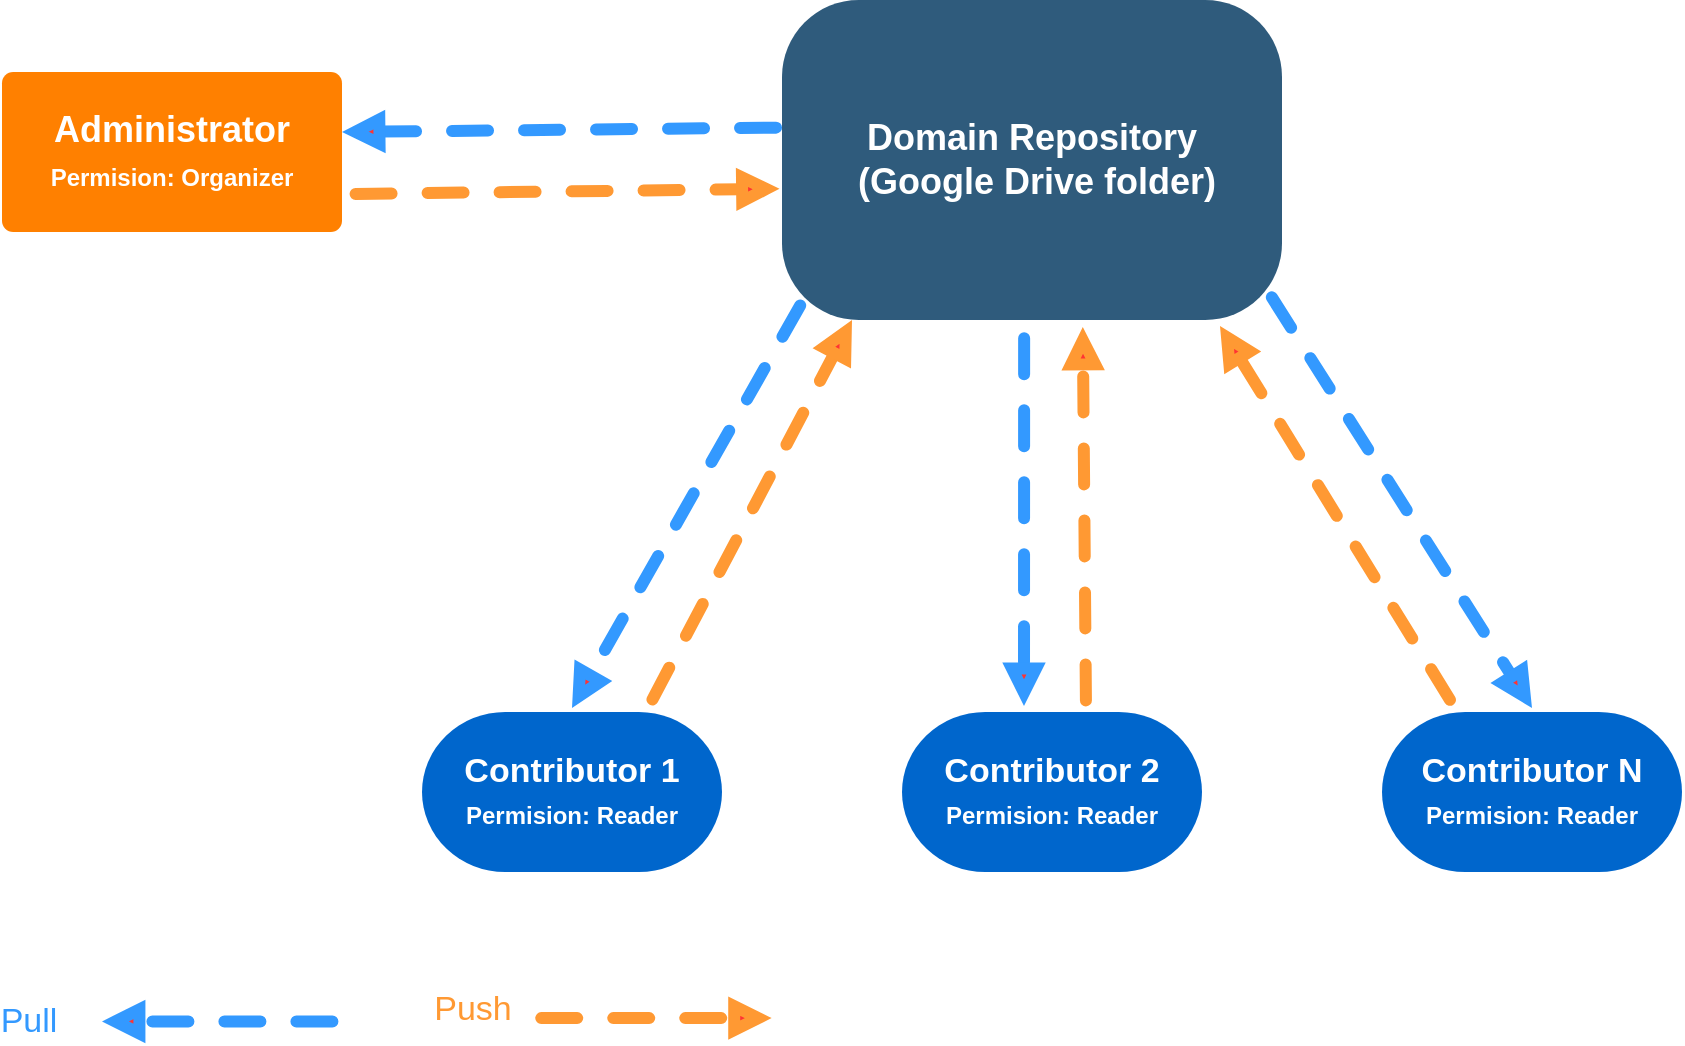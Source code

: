 <mxfile version="24.6.1" type="device">
  <diagram id="6a731a19-8d31-9384-78a2-239565b7b9f0" name="Page-1">
    <mxGraphModel dx="1301" dy="600" grid="0" gridSize="10" guides="1" tooltips="1" connect="1" arrows="1" fold="1" page="1" pageScale="1" pageWidth="1169" pageHeight="827" background="#ffffff" math="0" shadow="0">
      <root>
        <mxCell id="0" />
        <mxCell id="1" parent="0" />
        <mxCell id="1753" value="Contributor 1&lt;div&gt;&lt;span style=&quot;font-size: 12px;&quot;&gt;Permision: Reader&lt;/span&gt;&lt;br&gt;&lt;/div&gt;" style="rounded=1;whiteSpace=wrap;html=1;shadow=0;labelBackgroundColor=none;strokeColor=none;strokeWidth=3;fillColor=#0066CC;fontFamily=Helvetica;fontSize=17;fontColor=#FFFFFF;align=center;spacing=5;fontStyle=1;arcSize=52;perimeterSpacing=2;" parent="1" vertex="1">
          <mxGeometry x="390" y="476" width="150" height="80" as="geometry" />
        </mxCell>
        <mxCell id="1764" value="Administrator&lt;div&gt;&lt;font style=&quot;font-size: 12px;&quot;&gt;Permision: Organizer&lt;/font&gt;&lt;/div&gt;" style="rounded=1;whiteSpace=wrap;html=1;shadow=0;labelBackgroundColor=none;strokeColor=none;strokeWidth=3;fillColor=#FF8000;fontFamily=Helvetica;fontSize=18;fontColor=#FFFFFF;align=center;spacing=5;fontStyle=1;arcSize=7;perimeterSpacing=2;" parent="1" vertex="1">
          <mxGeometry x="180" y="156" width="170" height="80" as="geometry" />
        </mxCell>
        <mxCell id="M4xMk65OGsmEsW8h9o01-1798" value="Contributor 2&lt;div&gt;&lt;span style=&quot;font-size: 12px;&quot;&gt;Permision: Reader&lt;/span&gt;&lt;br&gt;&lt;/div&gt;" style="rounded=1;whiteSpace=wrap;html=1;shadow=0;labelBackgroundColor=none;strokeColor=none;strokeWidth=3;fillColor=#0066CC;fontFamily=Helvetica;fontSize=17;fontColor=#FFFFFF;align=center;spacing=5;fontStyle=1;arcSize=52;perimeterSpacing=2;" parent="1" vertex="1">
          <mxGeometry x="630" y="476" width="150" height="80" as="geometry" />
        </mxCell>
        <mxCell id="M4xMk65OGsmEsW8h9o01-1800" value="Contributor N&lt;div&gt;&lt;span style=&quot;font-size: 12px;&quot;&gt;Permision: Reader&lt;/span&gt;&lt;br&gt;&lt;/div&gt;" style="rounded=1;whiteSpace=wrap;html=1;shadow=0;labelBackgroundColor=none;strokeColor=none;strokeWidth=3;fillColor=#0066CC;fontFamily=Helvetica;fontSize=17;fontColor=#FFFFFF;align=center;spacing=5;fontStyle=1;arcSize=52;perimeterSpacing=2;" parent="1" vertex="1">
          <mxGeometry x="870" y="476" width="150" height="80" as="geometry" />
        </mxCell>
        <mxCell id="PDFZdgZ4Ve9ZiEaHfr4G-1765" value="" style="endArrow=block;html=1;rounded=0;exitX=1;exitY=0.75;exitDx=0;exitDy=0;dashed=1;strokeWidth=6;flowAnimation=1;startFillColor=#3333FF;endFillColor=#FF3333;endFill=1;shadow=0;fixDash=0;fillColor=#d80073;strokeColor=#FF9933;anchorPointDirection=0;entryX=0.003;entryY=0.588;entryDx=0;entryDy=0;entryPerimeter=0;linecap=round;movable=1;resizable=1;rotatable=1;deletable=1;editable=1;locked=0;connectable=1;" parent="1" source="1764" target="1749" edge="1">
          <mxGeometry width="50" height="50" relative="1" as="geometry">
            <mxPoint x="590" y="236" as="sourcePoint" />
            <mxPoint x="720" y="227" as="targetPoint" />
            <Array as="points" />
          </mxGeometry>
        </mxCell>
        <mxCell id="1749" value="Domain&amp;nbsp;&lt;span style=&quot;background-color: initial;&quot;&gt;Repository&lt;/span&gt;&lt;div style=&quot;font-size: 18px;&quot;&gt;&amp;nbsp;(&lt;span style=&quot;background-color: initial;&quot;&gt;Google Drive folder)&lt;/span&gt;&lt;/div&gt;" style="rounded=1;whiteSpace=wrap;html=1;shadow=0;labelBackgroundColor=none;strokeColor=none;strokeWidth=3;fillColor=#2F5B7C;fontFamily=Helvetica;fontSize=18;fontColor=#FFFFFF;align=center;fontStyle=1;spacing=5;arcSize=24;perimeterSpacing=2;fillOpacity=100;" parent="1" vertex="1">
          <mxGeometry x="570" y="120" width="250" height="160" as="geometry" />
        </mxCell>
        <mxCell id="PDFZdgZ4Ve9ZiEaHfr4G-1766" value="" style="endArrow=block;html=1;rounded=0;exitX=0.015;exitY=0.401;exitDx=0;exitDy=0;dashed=1;strokeWidth=6;flowAnimation=1;startFillColor=#3333FF;endFillColor=#FF3333;endFill=1;shadow=0;fixDash=0;fillColor=#d80073;strokeColor=#3399FF;anchorPointDirection=0;exitPerimeter=0;linecap=round;" parent="1" source="1749" edge="1">
          <mxGeometry width="50" height="50" relative="1" as="geometry">
            <mxPoint x="382" y="237" as="sourcePoint" />
            <mxPoint x="350" y="186" as="targetPoint" />
            <Array as="points" />
          </mxGeometry>
        </mxCell>
        <mxCell id="PDFZdgZ4Ve9ZiEaHfr4G-1775" value="&lt;font style=&quot;font-size: 17px;&quot;&gt;Push&lt;/font&gt;" style="edgeLabel;html=1;align=center;verticalAlign=middle;resizable=0;points=[];labelBackgroundColor=none;fontColor=#FF9933;fontSize=17;" parent="PDFZdgZ4Ve9ZiEaHfr4G-1766" vertex="1" connectable="0">
          <mxGeometry x="-0.22" y="3" relative="1" as="geometry">
            <mxPoint x="-71" y="437" as="offset" />
          </mxGeometry>
        </mxCell>
        <mxCell id="PDFZdgZ4Ve9ZiEaHfr4G-1767" value="" style="endArrow=block;html=1;rounded=0;exitX=0.392;exitY=1.002;exitDx=0;exitDy=0;dashed=1;strokeWidth=6;flowAnimation=1;startFillColor=#3333FF;endFillColor=#FF3333;endFill=1;shadow=0;fixDash=0;fillColor=#d80073;strokeColor=#3399FF;anchorPointDirection=0;exitPerimeter=0;linecap=round;" parent="1" edge="1">
          <mxGeometry width="50" height="50" relative="1" as="geometry">
            <mxPoint x="691.068" y="284.328" as="sourcePoint" />
            <mxPoint x="691" y="473" as="targetPoint" />
            <Array as="points" />
          </mxGeometry>
        </mxCell>
        <mxCell id="PDFZdgZ4Ve9ZiEaHfr4G-1768" value="" style="endArrow=block;html=1;rounded=0;dashed=1;strokeWidth=6;flowAnimation=1;startFillColor=#3333FF;endFillColor=#FF3333;endFill=1;shadow=0;fixDash=0;fillColor=#d80073;strokeColor=#FF9933;anchorPointDirection=0;linecap=round;entryX=0.6;entryY=1.009;entryDx=0;entryDy=0;entryPerimeter=0;" parent="1" edge="1" target="1749">
          <mxGeometry width="50" height="50" relative="1" as="geometry">
            <mxPoint x="722" y="475" as="sourcePoint" />
            <mxPoint x="719" y="283" as="targetPoint" />
            <Array as="points" />
          </mxGeometry>
        </mxCell>
        <mxCell id="PDFZdgZ4Ve9ZiEaHfr4G-1769" value="" style="endArrow=block;html=1;rounded=0;exitX=0.053;exitY=0.918;exitDx=0;exitDy=0;dashed=1;strokeWidth=6;flowAnimation=1;startFillColor=#3333FF;endFillColor=#FF3333;endFill=1;shadow=0;fixDash=0;fillColor=#d80073;strokeColor=#3399FF;anchorPointDirection=0;exitPerimeter=0;entryX=0.5;entryY=0;entryDx=0;entryDy=0;linecap=round;" parent="1" source="1749" target="1753" edge="1">
          <mxGeometry width="50" height="50" relative="1" as="geometry">
            <mxPoint x="511.528" y="254.328" as="sourcePoint" />
            <mxPoint x="510.46" y="396" as="targetPoint" />
            <Array as="points" />
          </mxGeometry>
        </mxCell>
        <mxCell id="PDFZdgZ4Ve9ZiEaHfr4G-1770" value="" style="endArrow=block;html=1;rounded=0;dashed=1;strokeWidth=6;flowAnimation=1;startFillColor=#3333FF;endFillColor=#FF3333;endFill=1;shadow=0;fixDash=0;fillColor=#d80073;strokeColor=#FF9933;anchorPointDirection=0;jumpStyle=none;linecap=round;" parent="1" edge="1">
          <mxGeometry width="50" height="50" relative="1" as="geometry">
            <mxPoint x="503" y="474" as="sourcePoint" />
            <mxPoint x="605" y="280" as="targetPoint" />
            <Array as="points" />
          </mxGeometry>
        </mxCell>
        <mxCell id="PDFZdgZ4Ve9ZiEaHfr4G-1771" value="" style="endArrow=block;html=1;rounded=0;exitX=0.962;exitY=0.894;exitDx=0;exitDy=0;dashed=1;strokeWidth=6;flowAnimation=1;startFillColor=#3333FF;endFillColor=#FF3333;endFill=1;shadow=0;fixDash=0;fillColor=#d80073;strokeColor=#3399FF;anchorPointDirection=0;exitPerimeter=0;entryX=0.5;entryY=0;entryDx=0;entryDy=0;linecap=round;" parent="1" source="1749" target="M4xMk65OGsmEsW8h9o01-1800" edge="1">
          <mxGeometry width="50" height="50" relative="1" as="geometry">
            <mxPoint x="897" y="246" as="sourcePoint" />
            <mxPoint x="1009" y="419" as="targetPoint" />
            <Array as="points" />
          </mxGeometry>
        </mxCell>
        <mxCell id="PDFZdgZ4Ve9ZiEaHfr4G-1772" value="" style="endArrow=block;html=1;rounded=0;dashed=1;strokeWidth=6;flowAnimation=1;startFillColor=#3333FF;endFillColor=#FF3333;endFill=1;shadow=0;fixDash=0;fillColor=#d80073;strokeColor=#FF9933;anchorPointDirection=0;exitX=0.25;exitY=0;exitDx=0;exitDy=0;linecap=round;" parent="1" source="M4xMk65OGsmEsW8h9o01-1800" edge="1">
          <mxGeometry width="50" height="50" relative="1" as="geometry">
            <mxPoint x="820" y="401" as="sourcePoint" />
            <mxPoint x="789" y="283" as="targetPoint" />
            <Array as="points" />
          </mxGeometry>
        </mxCell>
        <mxCell id="PDFZdgZ4Ve9ZiEaHfr4G-1773" value="" style="endArrow=block;html=1;rounded=0;dashed=1;strokeWidth=6;flowAnimation=1;startFillColor=#3333FF;endFillColor=#FF3333;endFill=1;shadow=0;fixDash=0;fillColor=#d80073;strokeColor=#FF9933;anchorPointDirection=0;linecap=round;" parent="1" edge="1">
          <mxGeometry width="50" height="50" relative="1" as="geometry">
            <mxPoint x="444.82" y="629.06" as="sourcePoint" />
            <mxPoint x="564.82" y="629.06" as="targetPoint" />
            <Array as="points" />
          </mxGeometry>
        </mxCell>
        <mxCell id="PDFZdgZ4Ve9ZiEaHfr4G-1774" value="" style="endArrow=block;html=1;rounded=0;dashed=1;strokeWidth=6;flowAnimation=1;startFillColor=#3333FF;endFillColor=#FF3333;endFill=1;shadow=0;fixDash=0;fillColor=#d80073;strokeColor=#3399FF;anchorPointDirection=0;linecap=round;" parent="1" edge="1">
          <mxGeometry width="50" height="50" relative="1" as="geometry">
            <mxPoint x="350" y="630.73" as="sourcePoint" />
            <mxPoint x="230" y="630.73" as="targetPoint" />
            <Array as="points" />
          </mxGeometry>
        </mxCell>
        <mxCell id="PDFZdgZ4Ve9ZiEaHfr4G-1777" value="&lt;font style=&quot;font-size: 17px;&quot;&gt;Pull&lt;/font&gt;" style="edgeLabel;html=1;align=center;verticalAlign=middle;resizable=0;points=[];fontColor=#3399FF;labelBackgroundColor=none;fontSize=17;" parent="1" vertex="1" connectable="0">
          <mxGeometry x="192.998" y="630.727" as="geometry" />
        </mxCell>
      </root>
    </mxGraphModel>
  </diagram>
</mxfile>

